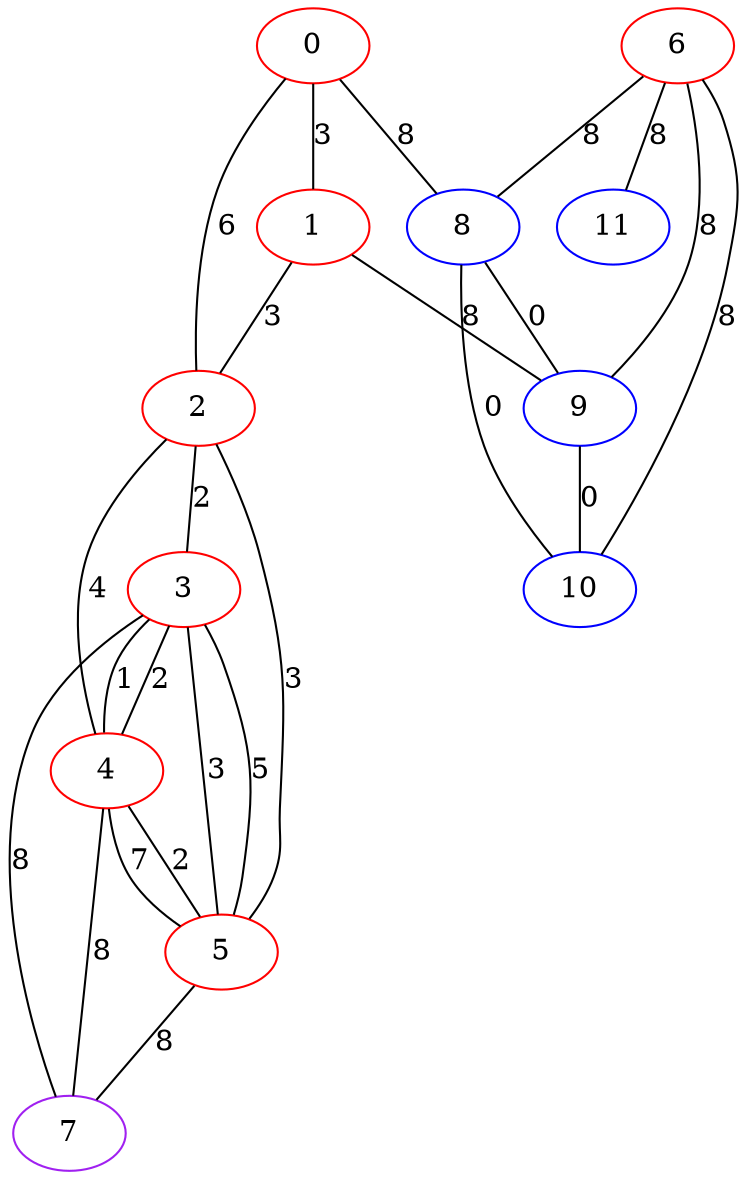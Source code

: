 graph "" {
0 [color=red, weight=1];
1 [color=red, weight=1];
2 [color=red, weight=1];
3 [color=red, weight=1];
4 [color=red, weight=1];
5 [color=red, weight=1];
6 [color=red, weight=1];
7 [color=purple, weight=4];
8 [color=blue, weight=3];
9 [color=blue, weight=3];
10 [color=blue, weight=3];
11 [color=blue, weight=3];
0 -- 8  [key=0, label=8];
0 -- 1  [key=0, label=3];
0 -- 2  [key=0, label=6];
1 -- 9  [key=0, label=8];
1 -- 2  [key=0, label=3];
2 -- 3  [key=0, label=2];
2 -- 4  [key=0, label=4];
2 -- 5  [key=0, label=3];
3 -- 4  [key=0, label=1];
3 -- 4  [key=1, label=2];
3 -- 5  [key=0, label=3];
3 -- 5  [key=1, label=5];
3 -- 7  [key=0, label=8];
4 -- 5  [key=0, label=2];
4 -- 5  [key=1, label=7];
4 -- 7  [key=0, label=8];
5 -- 7  [key=0, label=8];
6 -- 8  [key=0, label=8];
6 -- 9  [key=0, label=8];
6 -- 10  [key=0, label=8];
6 -- 11  [key=0, label=8];
8 -- 9  [key=0, label=0];
8 -- 10  [key=0, label=0];
9 -- 10  [key=0, label=0];
}
